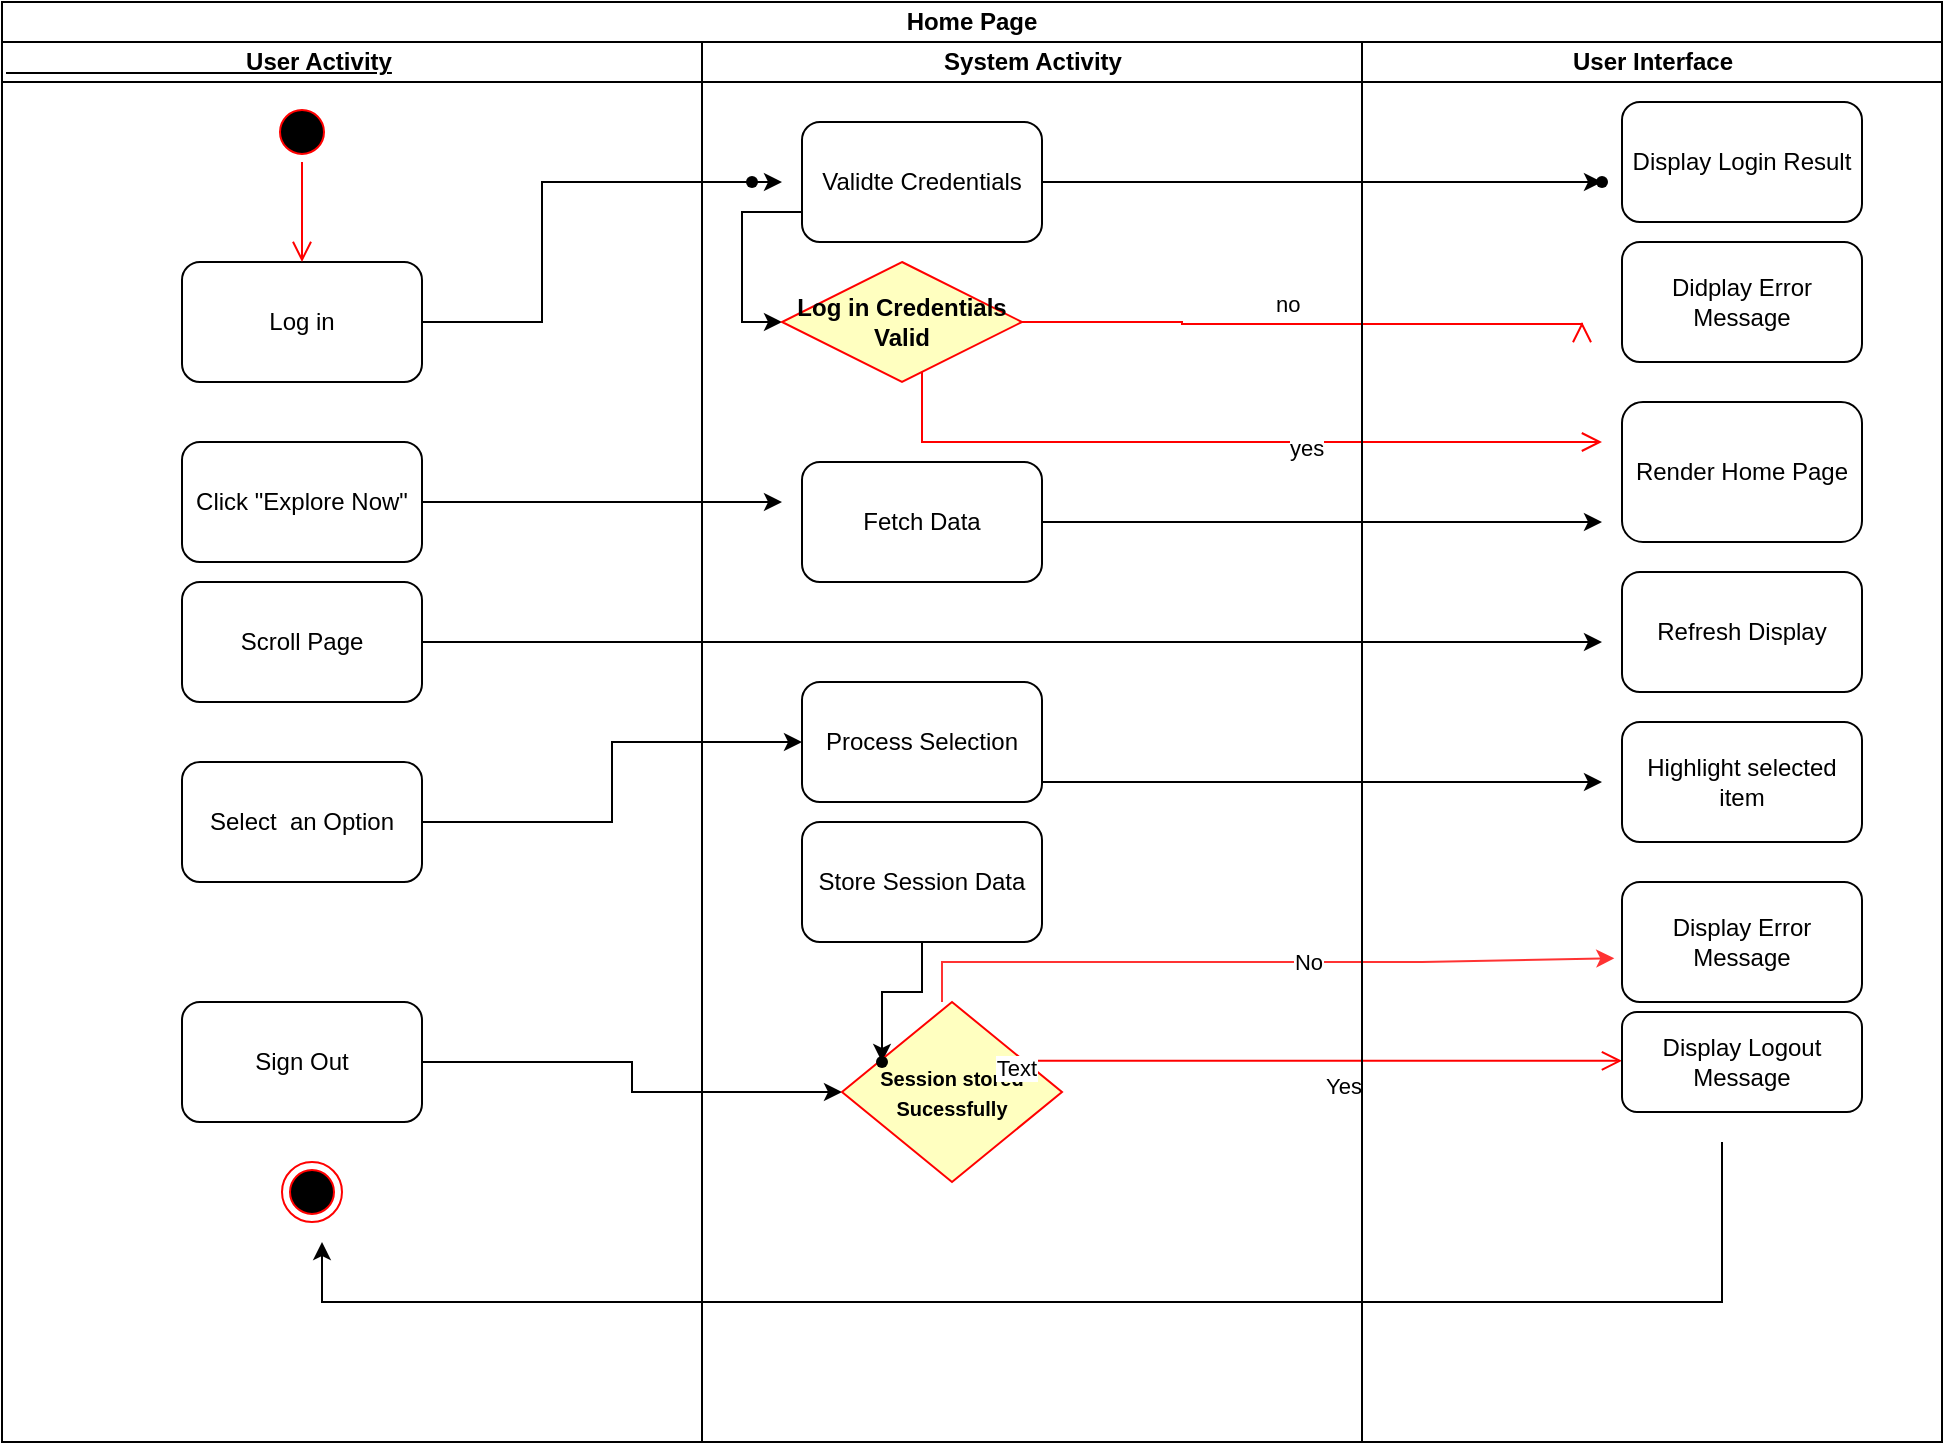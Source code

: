 <mxfile>
    <diagram id="elR35_W96SNQE1rIrfRS" name="Seite-1">
        <mxGraphModel dx="1569" dy="394" grid="1" gridSize="10" guides="1" tooltips="1" connect="1" arrows="1" fold="1" page="1" pageScale="1" pageWidth="827" pageHeight="1169" math="0" shadow="0">
            <root>
                <mxCell id="0"/>
                <mxCell id="1" parent="0"/>
                <mxCell id="3" value="Home Page" style="swimlane;html=1;childLayout=stackLayout;resizeParent=1;resizeParentMax=0;startSize=20;whiteSpace=wrap;" parent="1" vertex="1">
                    <mxGeometry x="-350" y="80" width="970" height="720" as="geometry">
                        <mxRectangle x="50" y="80" width="50" height="30" as="alternateBounds"/>
                    </mxGeometry>
                </mxCell>
                <mxCell id="4" value="&lt;div align=&quot;left&quot;&gt;&lt;b&gt;&amp;nbsp;&amp;nbsp;&amp;nbsp;&amp;nbsp;&amp;nbsp;&amp;nbsp;&amp;nbsp;&amp;nbsp;&amp;nbsp;&amp;nbsp;&amp;nbsp;&amp;nbsp;&amp;nbsp;&amp;nbsp;&amp;nbsp;&amp;nbsp;&amp;nbsp;&amp;nbsp; &amp;nbsp; &amp;nbsp; &amp;nbsp; &amp;nbsp; &amp;nbsp; &amp;nbsp; &amp;nbsp; &amp;nbsp;&amp;nbsp; User Activity&lt;/b&gt;&lt;/div&gt;" style="swimlane;html=1;startSize=20;align=left;fontStyle=4" parent="3" vertex="1">
                    <mxGeometry y="20" width="680" height="700" as="geometry"/>
                </mxCell>
                <mxCell id="5" value="" style="edgeStyle=orthogonalEdgeStyle;rounded=0;orthogonalLoop=1;jettySize=auto;html=1;" parent="4" source="6" edge="1">
                    <mxGeometry relative="1" as="geometry">
                        <mxPoint x="390" y="70" as="targetPoint"/>
                        <Array as="points">
                            <mxPoint x="270" y="140"/>
                            <mxPoint x="270" y="70"/>
                        </Array>
                    </mxGeometry>
                </mxCell>
                <mxCell id="6" value="Log in " style="rounded=1;whiteSpace=wrap;html=1;" parent="4" vertex="1">
                    <mxGeometry x="90" y="110" width="120" height="60" as="geometry"/>
                </mxCell>
                <mxCell id="7" style="edgeStyle=orthogonalEdgeStyle;rounded=0;orthogonalLoop=1;jettySize=auto;html=1;exitX=1;exitY=0.5;exitDx=0;exitDy=0;" parent="4" source="8" edge="1">
                    <mxGeometry relative="1" as="geometry">
                        <mxPoint x="390" y="230" as="targetPoint"/>
                    </mxGeometry>
                </mxCell>
                <mxCell id="8" value="Click &quot;Explore Now&quot;" style="rounded=1;whiteSpace=wrap;html=1;" parent="4" vertex="1">
                    <mxGeometry x="90" y="200" width="120" height="60" as="geometry"/>
                </mxCell>
                <mxCell id="9" style="edgeStyle=orthogonalEdgeStyle;rounded=0;orthogonalLoop=1;jettySize=auto;html=1;exitX=1;exitY=0.5;exitDx=0;exitDy=0;" parent="4" source="10" edge="1">
                    <mxGeometry relative="1" as="geometry">
                        <mxPoint x="800" y="300" as="targetPoint"/>
                    </mxGeometry>
                </mxCell>
                <mxCell id="10" value="Scroll Page" style="rounded=1;whiteSpace=wrap;html=1;" parent="4" vertex="1">
                    <mxGeometry x="90" y="270" width="120" height="60" as="geometry"/>
                </mxCell>
                <mxCell id="11" style="edgeStyle=orthogonalEdgeStyle;rounded=0;orthogonalLoop=1;jettySize=auto;html=1;exitX=1;exitY=0.5;exitDx=0;exitDy=0;entryX=0;entryY=0.5;entryDx=0;entryDy=0;" parent="4" source="12" target="22" edge="1">
                    <mxGeometry relative="1" as="geometry"/>
                </mxCell>
                <mxCell id="12" value="Select&amp;nbsp; an Option " style="rounded=1;whiteSpace=wrap;html=1;" parent="4" vertex="1">
                    <mxGeometry x="90" y="360" width="120" height="60" as="geometry"/>
                </mxCell>
                <mxCell id="13" style="edgeStyle=orthogonalEdgeStyle;rounded=0;orthogonalLoop=1;jettySize=auto;html=1;" parent="4" source="14" target="28" edge="1">
                    <mxGeometry relative="1" as="geometry"/>
                </mxCell>
                <mxCell id="14" value="Sign Out" style="rounded=1;whiteSpace=wrap;html=1;" parent="4" vertex="1">
                    <mxGeometry x="90" y="480" width="120" height="60" as="geometry"/>
                </mxCell>
                <mxCell id="15" value="" style="ellipse;html=1;shape=endState;fillColor=#000000;strokeColor=#ff0000;" parent="4" vertex="1">
                    <mxGeometry x="140" y="560" width="30" height="30" as="geometry"/>
                </mxCell>
                <mxCell id="16" value="System Activity" style="swimlane;html=1;startSize=20;" parent="4" vertex="1">
                    <mxGeometry x="350" width="330" height="700" as="geometry"/>
                </mxCell>
                <mxCell id="17" style="edgeStyle=orthogonalEdgeStyle;rounded=0;orthogonalLoop=1;jettySize=auto;html=1;exitX=0;exitY=0.75;exitDx=0;exitDy=0;entryX=0;entryY=0.5;entryDx=0;entryDy=0;" parent="16" source="18" target="25" edge="1">
                    <mxGeometry relative="1" as="geometry"/>
                </mxCell>
                <mxCell id="18" value="Validte Credentials" style="rounded=1;whiteSpace=wrap;html=1;" parent="16" vertex="1">
                    <mxGeometry x="50" y="40" width="120" height="60" as="geometry"/>
                </mxCell>
                <mxCell id="19" style="edgeStyle=orthogonalEdgeStyle;rounded=0;orthogonalLoop=1;jettySize=auto;html=1;exitX=1;exitY=0.5;exitDx=0;exitDy=0;" parent="16" source="20" edge="1">
                    <mxGeometry relative="1" as="geometry">
                        <mxPoint x="450" y="240" as="targetPoint"/>
                    </mxGeometry>
                </mxCell>
                <mxCell id="20" value="Fetch Data" style="rounded=1;whiteSpace=wrap;html=1;" parent="16" vertex="1">
                    <mxGeometry x="50" y="210" width="120" height="60" as="geometry"/>
                </mxCell>
                <mxCell id="21" style="edgeStyle=orthogonalEdgeStyle;rounded=0;orthogonalLoop=1;jettySize=auto;html=1;exitX=1;exitY=0.5;exitDx=0;exitDy=0;" parent="16" source="22" edge="1">
                    <mxGeometry relative="1" as="geometry">
                        <mxPoint x="450" y="370" as="targetPoint"/>
                        <Array as="points">
                            <mxPoint x="170" y="370"/>
                        </Array>
                    </mxGeometry>
                </mxCell>
                <mxCell id="22" value="Process Selection" style="rounded=1;whiteSpace=wrap;html=1;" parent="16" vertex="1">
                    <mxGeometry x="50" y="320" width="120" height="60" as="geometry"/>
                </mxCell>
                <mxCell id="23" value="" style="edgeStyle=orthogonalEdgeStyle;rounded=0;orthogonalLoop=1;jettySize=auto;html=1;" parent="16" source="24" target="32" edge="1">
                    <mxGeometry relative="1" as="geometry"/>
                </mxCell>
                <mxCell id="24" value="Store Session Data" style="rounded=1;whiteSpace=wrap;html=1;" parent="16" vertex="1">
                    <mxGeometry x="50" y="390" width="120" height="60" as="geometry"/>
                </mxCell>
                <mxCell id="25" value="&lt;div&gt;&lt;b&gt;Log in Credentials&lt;/b&gt;&lt;/div&gt;&lt;div&gt;&lt;b&gt;Valid&lt;br&gt;&lt;/b&gt;&lt;/div&gt;" style="rhombus;whiteSpace=wrap;html=1;fontColor=#000000;fillColor=#ffffc0;strokeColor=#ff0000;" parent="16" vertex="1">
                    <mxGeometry x="40" y="110" width="120" height="60" as="geometry"/>
                </mxCell>
                <mxCell id="26" value="no" style="edgeStyle=orthogonalEdgeStyle;html=1;align=left;verticalAlign=bottom;endArrow=open;endSize=8;strokeColor=#ff0000;rounded=0;" parent="16" source="25" edge="1">
                    <mxGeometry x="-0.107" y="1" relative="1" as="geometry">
                        <mxPoint x="440" y="140" as="targetPoint"/>
                        <Array as="points">
                            <mxPoint x="240" y="140"/>
                            <mxPoint x="430" y="141"/>
                        </Array>
                        <mxPoint as="offset"/>
                    </mxGeometry>
                </mxCell>
                <mxCell id="27" value="yes" style="edgeStyle=orthogonalEdgeStyle;html=1;align=left;verticalAlign=top;endArrow=open;endSize=8;strokeColor=#ff0000;rounded=0;" parent="16" source="25" edge="1">
                    <mxGeometry x="0.155" y="10" relative="1" as="geometry">
                        <mxPoint x="450" y="200" as="targetPoint"/>
                        <Array as="points">
                            <mxPoint x="110" y="200"/>
                            <mxPoint x="381" y="200"/>
                        </Array>
                        <mxPoint as="offset"/>
                    </mxGeometry>
                </mxCell>
                <mxCell id="28" value="&lt;div&gt;&lt;b&gt;&lt;font style=&quot;font-size: 10px;&quot;&gt;Session stored &lt;br&gt;&lt;/font&gt;&lt;/b&gt;&lt;/div&gt;&lt;div&gt;&lt;font style=&quot;font-size: 10px;&quot;&gt;&lt;b&gt;Sucessfully&lt;/b&gt;&lt;/font&gt;&lt;br&gt;&lt;/div&gt;" style="rhombus;whiteSpace=wrap;html=1;fontColor=#000000;fillColor=#ffffc0;strokeColor=#ff0000;" parent="16" vertex="1">
                    <mxGeometry x="70" y="480" width="110" height="90" as="geometry"/>
                </mxCell>
                <mxCell id="29" value="" style="shape=waypoint;sketch=0;size=6;pointerEvents=1;points=[];fillColor=default;resizable=0;rotatable=0;perimeter=centerPerimeter;snapToPoint=1;rounded=1;" parent="16" vertex="1">
                    <mxGeometry x="15" y="60" width="20" height="20" as="geometry"/>
                </mxCell>
                <mxCell id="30" value="Yes" style="edgeStyle=orthogonalEdgeStyle;html=1;align=left;verticalAlign=top;endArrow=open;endSize=8;strokeColor=#ff0000;rounded=0;" parent="16" edge="1">
                    <mxGeometry x="0.032" relative="1" as="geometry">
                        <mxPoint x="460" y="509.41" as="targetPoint"/>
                        <Array as="points">
                            <mxPoint x="460" y="509.41"/>
                        </Array>
                        <mxPoint x="150" y="509.41" as="sourcePoint"/>
                        <mxPoint as="offset"/>
                    </mxGeometry>
                </mxCell>
                <mxCell id="31" value="Text" style="edgeLabel;html=1;align=center;verticalAlign=middle;resizable=0;points=[];" parent="30" connectable="0" vertex="1">
                    <mxGeometry x="-0.957" y="-3" relative="1" as="geometry">
                        <mxPoint as="offset"/>
                    </mxGeometry>
                </mxCell>
                <mxCell id="32" value="" style="shape=waypoint;sketch=0;size=6;pointerEvents=1;points=[];fillColor=default;resizable=0;rotatable=0;perimeter=centerPerimeter;snapToPoint=1;rounded=1;" parent="16" vertex="1">
                    <mxGeometry x="80" y="500" width="20" height="20" as="geometry"/>
                </mxCell>
                <mxCell id="33" value="" style="endArrow=classic;html=1;rounded=0;exitX=0.5;exitY=0;exitDx=0;exitDy=0;fillColor=#FF3333;strokeColor=#FF3333;entryX=-0.032;entryY=0.635;entryDx=0;entryDy=0;entryPerimeter=0;" parent="16" target="45" edge="1">
                    <mxGeometry width="50" height="50" relative="1" as="geometry">
                        <mxPoint x="120" y="480" as="sourcePoint"/>
                        <mxPoint x="450" y="460" as="targetPoint"/>
                        <Array as="points">
                            <mxPoint x="120" y="460"/>
                            <mxPoint x="360" y="460"/>
                        </Array>
                    </mxGeometry>
                </mxCell>
                <mxCell id="34" value="No" style="edgeLabel;html=1;align=center;verticalAlign=middle;resizable=0;points=[];" parent="33" connectable="0" vertex="1">
                    <mxGeometry x="0.138" relative="1" as="geometry">
                        <mxPoint as="offset"/>
                    </mxGeometry>
                </mxCell>
                <mxCell id="35" value="" style="ellipse;html=1;shape=startState;fillColor=#000000;strokeColor=#ff0000;" parent="4" vertex="1">
                    <mxGeometry x="135" y="30" width="30" height="30" as="geometry"/>
                </mxCell>
                <mxCell id="36" value="" style="edgeStyle=orthogonalEdgeStyle;html=1;verticalAlign=bottom;endArrow=open;endSize=8;strokeColor=#ff0000;rounded=0;" parent="4" source="35" edge="1">
                    <mxGeometry relative="1" as="geometry">
                        <mxPoint x="150" y="110" as="targetPoint"/>
                    </mxGeometry>
                </mxCell>
                <mxCell id="37" value="" style="edgeStyle=orthogonalEdgeStyle;rounded=0;orthogonalLoop=1;jettySize=auto;html=1;" parent="4" edge="1">
                    <mxGeometry relative="1" as="geometry">
                        <mxPoint x="860.0" y="550" as="sourcePoint"/>
                        <mxPoint x="160" y="600" as="targetPoint"/>
                        <Array as="points">
                            <mxPoint x="860" y="630"/>
                            <mxPoint x="160" y="630"/>
                        </Array>
                    </mxGeometry>
                </mxCell>
                <mxCell id="38" value="User Interface" style="swimlane;html=1;startSize=20;" parent="3" vertex="1">
                    <mxGeometry x="680" y="20" width="290" height="700" as="geometry"/>
                </mxCell>
                <mxCell id="39" value="Display Login Result" style="rounded=1;whiteSpace=wrap;html=1;" parent="38" vertex="1">
                    <mxGeometry x="130" y="30" width="120" height="60" as="geometry"/>
                </mxCell>
                <mxCell id="40" value="Render Home Page" style="rounded=1;whiteSpace=wrap;html=1;" parent="38" vertex="1">
                    <mxGeometry x="130" y="180" width="120" height="70" as="geometry"/>
                </mxCell>
                <mxCell id="41" value="Refresh Display" style="rounded=1;whiteSpace=wrap;html=1;" parent="38" vertex="1">
                    <mxGeometry x="130" y="265" width="120" height="60" as="geometry"/>
                </mxCell>
                <mxCell id="42" value="Highlight selected item" style="rounded=1;whiteSpace=wrap;html=1;" parent="38" vertex="1">
                    <mxGeometry x="130" y="340" width="120" height="60" as="geometry"/>
                </mxCell>
                <mxCell id="43" value="Display Logout Message" style="rounded=1;whiteSpace=wrap;html=1;" parent="38" vertex="1">
                    <mxGeometry x="130" y="485" width="120" height="50" as="geometry"/>
                </mxCell>
                <mxCell id="44" value="&lt;div&gt;Didplay Error &lt;br&gt;&lt;/div&gt;&lt;div&gt;Message&lt;br&gt;&lt;/div&gt;" style="rounded=1;whiteSpace=wrap;html=1;" parent="38" vertex="1">
                    <mxGeometry x="130" y="100" width="120" height="60" as="geometry"/>
                </mxCell>
                <mxCell id="45" value="&lt;div&gt;Display Error &lt;br&gt;&lt;/div&gt;&lt;div&gt;Message&lt;br&gt;&lt;/div&gt;" style="rounded=1;whiteSpace=wrap;html=1;" parent="38" vertex="1">
                    <mxGeometry x="130" y="420" width="120" height="60" as="geometry"/>
                </mxCell>
                <mxCell id="46" value="" style="shape=waypoint;sketch=0;size=6;pointerEvents=1;points=[];fillColor=default;resizable=0;rotatable=0;perimeter=centerPerimeter;snapToPoint=1;rounded=1;" parent="38" vertex="1">
                    <mxGeometry x="110" y="60" width="20" height="20" as="geometry"/>
                </mxCell>
                <mxCell id="47" value="" style="edgeStyle=orthogonalEdgeStyle;rounded=0;orthogonalLoop=1;jettySize=auto;html=1;" parent="3" source="18" target="46" edge="1">
                    <mxGeometry relative="1" as="geometry"/>
                </mxCell>
            </root>
        </mxGraphModel>
    </diagram>
</mxfile>
